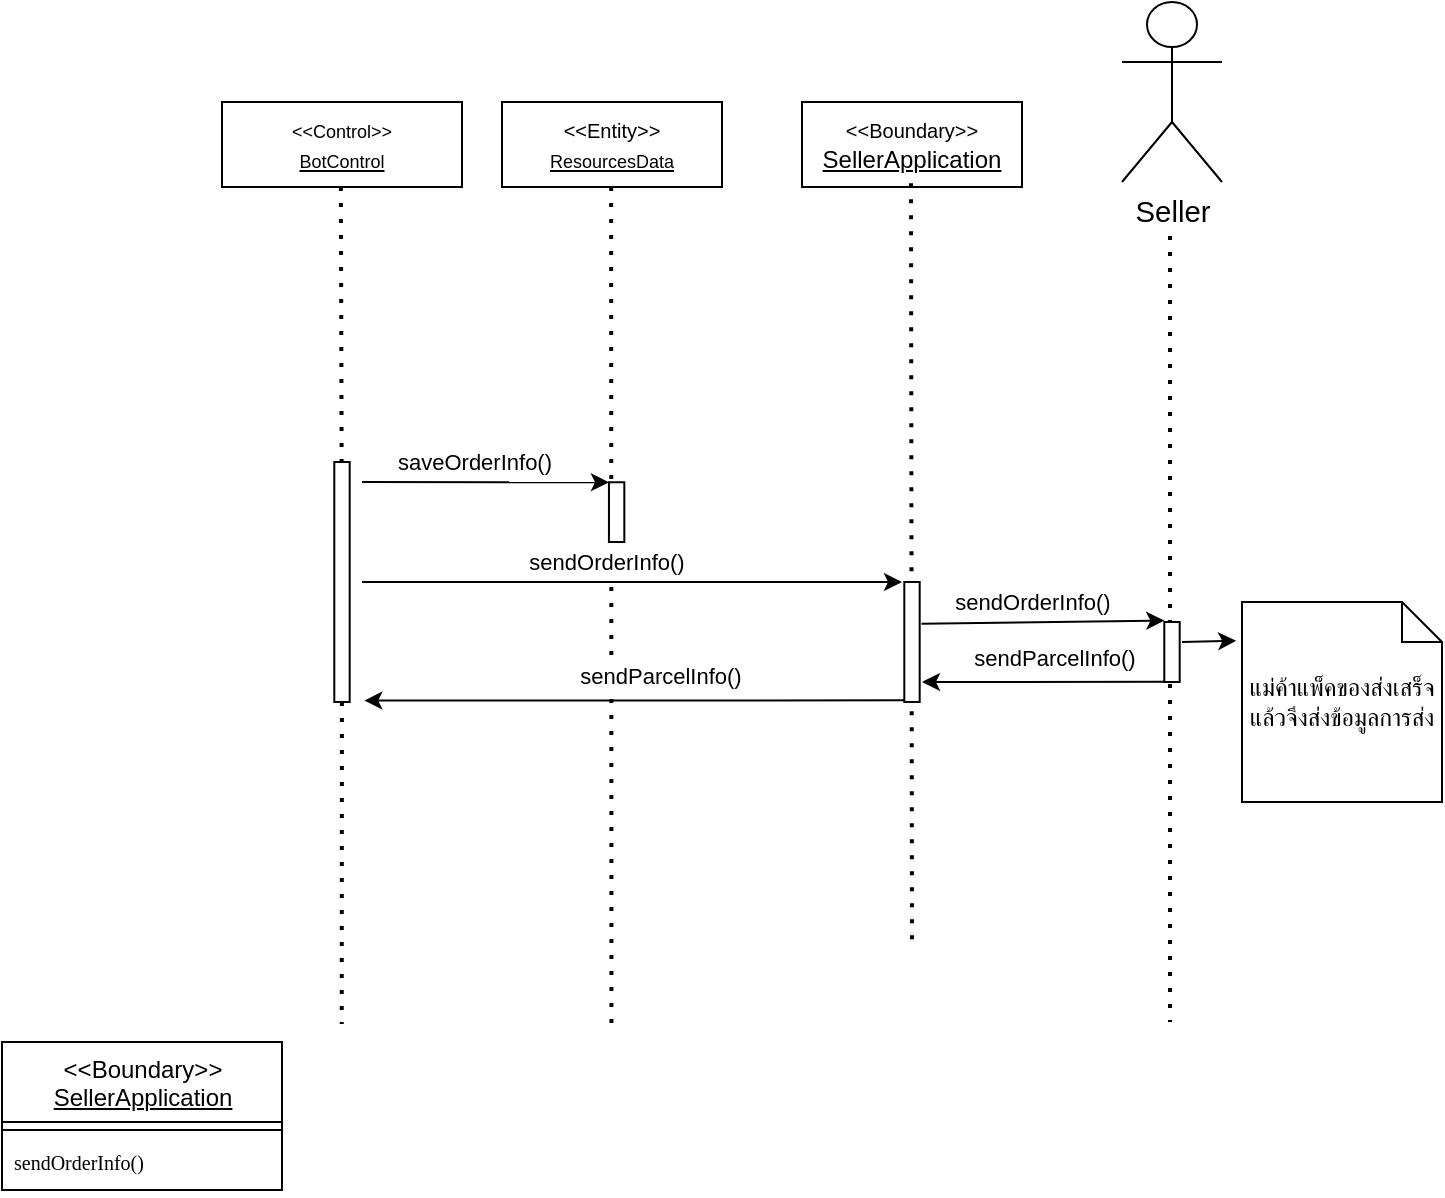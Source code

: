 <mxfile>
    <diagram id="d7DA9e-ZoQoR7S19mL9e" name="Page-1">
        <mxGraphModel dx="1069" dy="745" grid="1" gridSize="10" guides="1" tooltips="1" connect="1" arrows="1" fold="1" page="1" pageScale="1" pageWidth="850" pageHeight="1100" math="0" shadow="0">
            <root>
                <mxCell id="0"/>
                <mxCell id="1" parent="0"/>
                <mxCell id="R_9evqG5vvpmDH1AVUTq-14" value="" style="endArrow=none;dashed=1;html=1;dashPattern=1 3;strokeWidth=2;startArrow=none;" parent="1" edge="1" source="-LWux3kEELFX-C1XBdSF-1">
                    <mxGeometry width="50" height="50" relative="1" as="geometry">
                        <mxPoint x="259.44" y="122.5" as="sourcePoint"/>
                        <mxPoint x="259.86" y="541" as="targetPoint"/>
                        <Array as="points"/>
                    </mxGeometry>
                </mxCell>
                <mxCell id="dVsDmA-0jhlZZR-_lyLr-7" value="&lt;font style=&quot;font-size: 9px;&quot;&gt;&amp;lt;&amp;lt;Control&amp;gt;&amp;gt;&lt;br&gt;&lt;u&gt;BotControl&lt;/u&gt;&lt;br&gt;&lt;/font&gt;" style="rounded=0;whiteSpace=wrap;html=1;" parent="1" vertex="1">
                    <mxGeometry x="200" y="80" width="120" height="42.5" as="geometry"/>
                </mxCell>
                <mxCell id="dVsDmA-0jhlZZR-_lyLr-8" value="&lt;font style=&quot;&quot;&gt;&lt;font size=&quot;1&quot;&gt;&amp;lt;&amp;lt;Entity&amp;gt;&amp;gt;&lt;/font&gt;&lt;br&gt;&lt;span style=&quot;text-align: left;&quot;&gt;&lt;font style=&quot;font-size: 9px;&quot;&gt;&lt;u&gt;ResourcesData&lt;/u&gt;&lt;/font&gt;&lt;/span&gt;&lt;br&gt;&lt;/font&gt;" style="rounded=0;whiteSpace=wrap;html=1;" parent="1" vertex="1">
                    <mxGeometry x="340" y="80" width="110" height="42.5" as="geometry"/>
                </mxCell>
                <mxCell id="R_9evqG5vvpmDH1AVUTq-4" value="" style="endArrow=classic;html=1;fontSize=9;entryX=0;entryY=0;entryDx=0;entryDy=0;" parent="1" edge="1" target="R_9evqG5vvpmDH1AVUTq-20">
                    <mxGeometry width="50" height="50" relative="1" as="geometry">
                        <mxPoint x="270" y="270" as="sourcePoint"/>
                        <mxPoint x="475.272" y="270.04" as="targetPoint"/>
                    </mxGeometry>
                </mxCell>
                <mxCell id="BdFzPddjRFI9rzDZ6x4a-2" value="saveOrderInfo()" style="edgeLabel;html=1;align=center;verticalAlign=middle;resizable=0;points=[];" connectable="0" vertex="1" parent="R_9evqG5vvpmDH1AVUTq-4">
                    <mxGeometry x="-0.096" y="-1" relative="1" as="geometry">
                        <mxPoint y="-11" as="offset"/>
                    </mxGeometry>
                </mxCell>
                <mxCell id="R_9evqG5vvpmDH1AVUTq-16" value="" style="endArrow=none;dashed=1;html=1;dashPattern=1 3;strokeWidth=2;startArrow=none;" parent="1" edge="1">
                    <mxGeometry width="50" height="50" relative="1" as="geometry">
                        <mxPoint x="394.58" y="122.5" as="sourcePoint"/>
                        <mxPoint x="394.73" y="541.25" as="targetPoint"/>
                        <Array as="points"/>
                    </mxGeometry>
                </mxCell>
                <mxCell id="R_9evqG5vvpmDH1AVUTq-20" value="" style="rounded=0;whiteSpace=wrap;html=1;fontSize=9;" parent="1" vertex="1">
                    <mxGeometry x="393.47" y="270.13" width="7.69" height="29.87" as="geometry"/>
                </mxCell>
                <mxCell id="Rd5tSADxUsT_0GqaH_v_-2" value="&lt;span id=&quot;docs-internal-guid-612e1756-7fff-0070-7835-d096483c2eb9&quot;&gt;&lt;span style=&quot;font-size: 11pt; font-family: Arial; background-color: transparent; font-variant-numeric: normal; font-variant-east-asian: normal; vertical-align: baseline;&quot;&gt;Seller&lt;/span&gt;&lt;/span&gt;" style="shape=umlActor;verticalLabelPosition=bottom;verticalAlign=top;html=1;outlineConnect=0;" vertex="1" parent="1">
                    <mxGeometry x="650" y="30" width="50" height="90" as="geometry"/>
                </mxCell>
                <mxCell id="-LWux3kEELFX-C1XBdSF-2" value="" style="endArrow=none;dashed=1;html=1;dashPattern=1 3;strokeWidth=2;startArrow=none;" edge="1" parent="1" target="-LWux3kEELFX-C1XBdSF-1">
                    <mxGeometry width="50" height="50" relative="1" as="geometry">
                        <mxPoint x="259.44" y="122.5" as="sourcePoint"/>
                        <mxPoint x="259.86" y="541" as="targetPoint"/>
                        <Array as="points"/>
                    </mxGeometry>
                </mxCell>
                <mxCell id="-LWux3kEELFX-C1XBdSF-1" value="" style="rounded=0;whiteSpace=wrap;html=1;fontSize=9;" vertex="1" parent="1">
                    <mxGeometry x="256.15" y="260" width="7.69" height="120" as="geometry"/>
                </mxCell>
                <mxCell id="-LWux3kEELFX-C1XBdSF-6" value="" style="endArrow=classic;html=1;fontSize=9;" edge="1" parent="1">
                    <mxGeometry width="50" height="50" relative="1" as="geometry">
                        <mxPoint x="270" y="320" as="sourcePoint"/>
                        <mxPoint x="540" y="320" as="targetPoint"/>
                    </mxGeometry>
                </mxCell>
                <mxCell id="-LWux3kEELFX-C1XBdSF-7" value="sendOrderInfo()" style="edgeLabel;html=1;align=center;verticalAlign=middle;resizable=0;points=[];" connectable="0" vertex="1" parent="-LWux3kEELFX-C1XBdSF-6">
                    <mxGeometry x="-0.096" y="-1" relative="1" as="geometry">
                        <mxPoint y="-11" as="offset"/>
                    </mxGeometry>
                </mxCell>
                <mxCell id="-LWux3kEELFX-C1XBdSF-9" value="" style="endArrow=classic;html=1;fontSize=9;" edge="1" parent="1">
                    <mxGeometry width="50" height="50" relative="1" as="geometry">
                        <mxPoint x="541.15" y="379.17" as="sourcePoint"/>
                        <mxPoint x="271.15" y="379.3" as="targetPoint"/>
                    </mxGeometry>
                </mxCell>
                <mxCell id="-LWux3kEELFX-C1XBdSF-10" value="sendParcelInfo()" style="edgeLabel;html=1;align=center;verticalAlign=middle;resizable=0;points=[];" connectable="0" vertex="1" parent="-LWux3kEELFX-C1XBdSF-9">
                    <mxGeometry x="-0.096" y="-1" relative="1" as="geometry">
                        <mxPoint y="-11" as="offset"/>
                    </mxGeometry>
                </mxCell>
                <mxCell id="-LWux3kEELFX-C1XBdSF-12" value="แม่ค้าแพ็คของส่งเสร็จแล้วจึงส่งข้อมูลการส่ง" style="shape=note;size=20;whiteSpace=wrap;html=1;" vertex="1" parent="1">
                    <mxGeometry x="710" y="330" width="100" height="100" as="geometry"/>
                </mxCell>
                <mxCell id="-LWux3kEELFX-C1XBdSF-13" value="" style="endArrow=classic;html=1;fontSize=9;entryX=-0.029;entryY=0.194;entryDx=0;entryDy=0;entryPerimeter=0;" edge="1" parent="1" target="-LWux3kEELFX-C1XBdSF-12">
                    <mxGeometry width="50" height="50" relative="1" as="geometry">
                        <mxPoint x="680" y="350" as="sourcePoint"/>
                        <mxPoint x="681.16" y="330" as="targetPoint"/>
                    </mxGeometry>
                </mxCell>
                <mxCell id="yQWUHaEu1AzjATWj--xY-1" value="&lt;font style=&quot;&quot;&gt;&lt;font size=&quot;1&quot;&gt;&amp;lt;&amp;lt;Boundary&amp;gt;&amp;gt;&lt;br&gt;&lt;/font&gt;&lt;u&gt;SellerApplication&lt;/u&gt;&lt;br&gt;&lt;/font&gt;" style="rounded=0;whiteSpace=wrap;html=1;" vertex="1" parent="1">
                    <mxGeometry x="490" y="80" width="110" height="42.5" as="geometry"/>
                </mxCell>
                <mxCell id="yQWUHaEu1AzjATWj--xY-4" value="" style="endArrow=none;dashed=1;html=1;dashPattern=1 3;strokeWidth=2;startArrow=none;" edge="1" parent="1">
                    <mxGeometry width="50" height="50" relative="1" as="geometry">
                        <mxPoint x="544.5" y="120.63" as="sourcePoint"/>
                        <mxPoint x="545" y="500" as="targetPoint"/>
                        <Array as="points"/>
                    </mxGeometry>
                </mxCell>
                <mxCell id="yQWUHaEu1AzjATWj--xY-3" value="" style="rounded=0;whiteSpace=wrap;html=1;fontSize=9;" vertex="1" parent="1">
                    <mxGeometry x="541.15" y="320" width="7.69" height="60" as="geometry"/>
                </mxCell>
                <mxCell id="yQWUHaEu1AzjATWj--xY-8" value="" style="endArrow=classic;html=1;fontSize=9;exitX=1.119;exitY=0.347;exitDx=0;exitDy=0;exitPerimeter=0;" edge="1" parent="1" source="yQWUHaEu1AzjATWj--xY-3">
                    <mxGeometry width="50" height="50" relative="1" as="geometry">
                        <mxPoint x="560" y="339" as="sourcePoint"/>
                        <mxPoint x="671.16" y="339.31" as="targetPoint"/>
                    </mxGeometry>
                </mxCell>
                <mxCell id="yQWUHaEu1AzjATWj--xY-9" value="sendOrderInfo()" style="edgeLabel;html=1;align=center;verticalAlign=middle;resizable=0;points=[];" connectable="0" vertex="1" parent="yQWUHaEu1AzjATWj--xY-8">
                    <mxGeometry x="-0.096" y="-1" relative="1" as="geometry">
                        <mxPoint y="-11" as="offset"/>
                    </mxGeometry>
                </mxCell>
                <mxCell id="yQWUHaEu1AzjATWj--xY-10" value="" style="endArrow=classic;html=1;fontSize=9;" edge="1" parent="1">
                    <mxGeometry width="50" height="50" relative="1" as="geometry">
                        <mxPoint x="671.15" y="369.87" as="sourcePoint"/>
                        <mxPoint x="550" y="370" as="targetPoint"/>
                    </mxGeometry>
                </mxCell>
                <mxCell id="yQWUHaEu1AzjATWj--xY-11" value="sendParcelInfo()" style="edgeLabel;html=1;align=center;verticalAlign=middle;resizable=0;points=[];" connectable="0" vertex="1" parent="yQWUHaEu1AzjATWj--xY-10">
                    <mxGeometry x="-0.096" y="-1" relative="1" as="geometry">
                        <mxPoint y="-11" as="offset"/>
                    </mxGeometry>
                </mxCell>
                <mxCell id="TeZXx5AZZt2uYy-n6p1N-2" value="" style="endArrow=none;dashed=1;html=1;dashPattern=1 3;strokeWidth=2;startArrow=none;" edge="1" parent="1">
                    <mxGeometry width="50" height="50" relative="1" as="geometry">
                        <mxPoint x="674" y="147" as="sourcePoint"/>
                        <mxPoint x="674" y="540" as="targetPoint"/>
                        <Array as="points"/>
                    </mxGeometry>
                </mxCell>
                <mxCell id="TeZXx5AZZt2uYy-n6p1N-1" value="" style="rounded=0;whiteSpace=wrap;html=1;fontSize=9;" vertex="1" parent="1">
                    <mxGeometry x="671.15" y="340" width="7.69" height="30" as="geometry"/>
                </mxCell>
                <mxCell id="yegD90Zr2TMFrq19js-l-1" value="&lt;span style=&quot;font-family: Helvetica; font-size: 12px; font-style: normal; font-variant-ligatures: normal; font-variant-caps: normal; font-weight: 400; letter-spacing: normal; orphans: 2; text-align: center; text-indent: 0px; text-transform: none; widows: 2; word-spacing: 0px; -webkit-text-stroke-width: 0px; text-decoration-thickness: initial; text-decoration-style: initial; text-decoration-color: initial; float: none; display: inline !important;&quot;&gt;&amp;lt;&amp;lt;Boundary&amp;gt;&amp;gt;&lt;/span&gt;&lt;br style=&quot;border-color: rgb(0, 0, 0); font-family: Helvetica; font-size: 12px; font-style: normal; font-variant-ligatures: normal; font-variant-caps: normal; font-weight: 400; letter-spacing: normal; orphans: 2; text-align: center; text-indent: 0px; text-transform: none; widows: 2; word-spacing: 0px; -webkit-text-stroke-width: 0px; text-decoration-thickness: initial; text-decoration-style: initial; text-decoration-color: initial;&quot;&gt;&lt;u style=&quot;border-color: var(--border-color);&quot;&gt;SellerApplication&lt;/u&gt;" style="swimlane;fontStyle=0;align=center;verticalAlign=top;childLayout=stackLayout;horizontal=1;startSize=40;horizontalStack=0;resizeParent=1;resizeParentMax=0;resizeLast=0;collapsible=0;marginBottom=0;html=1;" vertex="1" parent="1">
                    <mxGeometry x="90" y="550" width="140" height="74" as="geometry"/>
                </mxCell>
                <mxCell id="yegD90Zr2TMFrq19js-l-2" value="" style="line;strokeWidth=1;fillColor=none;align=left;verticalAlign=middle;spacingTop=-1;spacingLeft=3;spacingRight=3;rotatable=0;labelPosition=right;points=[];portConstraint=eastwest;" vertex="1" parent="yegD90Zr2TMFrq19js-l-1">
                    <mxGeometry y="40" width="140" height="8" as="geometry"/>
                </mxCell>
                <mxCell id="yegD90Zr2TMFrq19js-l-3" value="sendOrderInfo()" style="text;strokeColor=none;fillColor=none;align=left;verticalAlign=top;spacingLeft=4;spacingRight=4;overflow=hidden;rotatable=0;points=[[0,0.5],[1,0.5]];portConstraint=eastwest;strokeWidth=0;fontFamily=Tahoma;fontSize=10;" vertex="1" parent="yegD90Zr2TMFrq19js-l-1">
                    <mxGeometry y="48" width="140" height="26" as="geometry"/>
                </mxCell>
            </root>
        </mxGraphModel>
    </diagram>
    <diagram id="bQvOhUf0G1NQ7vQhY-_J" name="Page-2">
        <mxGraphModel dx="855" dy="596" grid="1" gridSize="10" guides="1" tooltips="1" connect="1" arrows="1" fold="1" page="1" pageScale="1" pageWidth="850" pageHeight="1100" math="0" shadow="0">
            <root>
                <mxCell id="0"/>
                <mxCell id="1" parent="0"/>
                <mxCell id="rMg0WgasGkHIGYyxwaCQ-1" value="&lt;span id=&quot;docs-internal-guid-612e1756-7fff-0070-7835-d096483c2eb9&quot;&gt;&lt;span style=&quot;font-size: 11pt; font-family: Arial; background-color: transparent; font-variant-numeric: normal; font-variant-east-asian: normal; vertical-align: baseline;&quot;&gt;Seller&lt;/span&gt;&lt;/span&gt;" style="shape=umlActor;verticalLabelPosition=bottom;verticalAlign=top;html=1;outlineConnect=0;" parent="1" vertex="1">
                    <mxGeometry x="243" y="230" width="50" height="90" as="geometry"/>
                </mxCell>
                <mxCell id="rMg0WgasGkHIGYyxwaCQ-2" value="&lt;font style=&quot;font-size: 10px;&quot;&gt;SellerApplication&lt;/font&gt;" style="shape=umlBoundary;whiteSpace=wrap;html=1;" parent="1" vertex="1">
                    <mxGeometry x="521.5" y="235" width="100" height="80" as="geometry"/>
                </mxCell>
                <mxCell id="rMg0WgasGkHIGYyxwaCQ-3" value="&lt;font style=&quot;font-size: 11px;&quot;&gt;BotControl&lt;/font&gt;" style="ellipse;shape=umlControl;whiteSpace=wrap;html=1;" parent="1" vertex="1">
                    <mxGeometry x="533" y="470" width="77" height="90" as="geometry"/>
                </mxCell>
                <mxCell id="rMg0WgasGkHIGYyxwaCQ-4" value="&lt;span style=&quot;text-align: left;&quot;&gt;&lt;font style=&quot;font-size: 11px;&quot;&gt;ResourcesData&lt;/font&gt;&lt;/span&gt;" style="ellipse;shape=umlEntity;whiteSpace=wrap;html=1;" parent="1" vertex="1">
                    <mxGeometry x="233" y="480" width="80" height="80" as="geometry"/>
                </mxCell>
                <mxCell id="rMg0WgasGkHIGYyxwaCQ-6" value="" style="endArrow=none;html=1;fontSize=9;fontColor=#1C0000;entryX=-0.02;entryY=0.52;entryDx=0;entryDy=0;entryPerimeter=0;" parent="1" source="rMg0WgasGkHIGYyxwaCQ-1" target="rMg0WgasGkHIGYyxwaCQ-2" edge="1">
                    <mxGeometry width="50" height="50" relative="1" as="geometry">
                        <mxPoint x="290" y="280" as="sourcePoint"/>
                        <mxPoint x="523" y="280" as="targetPoint"/>
                    </mxGeometry>
                </mxCell>
                <mxCell id="aF-JuchOE-P9_dTqIW7H-2" value="&lt;div style=&quot;text-align: center;&quot;&gt;&lt;span style=&quot;background-color: initial;&quot;&gt;4. sendParcelInfo()&lt;/span&gt;&lt;/div&gt;&lt;div style=&quot;text-align: center;&quot;&gt;&lt;span style=&quot;background-color: initial;&quot;&gt;&lt;br&gt;&lt;/span&gt;&lt;/div&gt;" style="text;whiteSpace=wrap;html=1;" parent="1" vertex="1">
                    <mxGeometry x="360" y="290" width="110" height="40" as="geometry"/>
                </mxCell>
                <mxCell id="5VBoTyrUeDMuqECZzZnt-1" value="" style="endArrow=none;html=1;fontSize=9;fontColor=#1C0000;entryX=0.003;entryY=0.553;entryDx=0;entryDy=0;entryPerimeter=0;exitX=1;exitY=0.5;exitDx=0;exitDy=0;" parent="1" source="rMg0WgasGkHIGYyxwaCQ-4" target="rMg0WgasGkHIGYyxwaCQ-3" edge="1">
                    <mxGeometry width="50" height="50" relative="1" as="geometry">
                        <mxPoint x="320" y="520" as="sourcePoint"/>
                        <mxPoint x="529.5" y="520" as="targetPoint"/>
                    </mxGeometry>
                </mxCell>
                <mxCell id="5VBoTyrUeDMuqECZzZnt-2" value="" style="endArrow=none;html=1;fontSize=9;fontColor=#1C0000;entryX=0.518;entryY=1.017;entryDx=0;entryDy=0;entryPerimeter=0;" parent="1" source="rMg0WgasGkHIGYyxwaCQ-3" target="rMg0WgasGkHIGYyxwaCQ-2" edge="1">
                    <mxGeometry width="50" height="50" relative="1" as="geometry">
                        <mxPoint x="580" y="634.97" as="sourcePoint"/>
                        <mxPoint x="581" y="315.0" as="targetPoint"/>
                    </mxGeometry>
                </mxCell>
                <mxCell id="0kLGlTqzxg--p9vkYRGI-1" value="" style="endArrow=classic;html=1;fontSize=9;" parent="1" edge="1">
                    <mxGeometry width="50" height="50" relative="1" as="geometry">
                        <mxPoint x="520" y="555" as="sourcePoint"/>
                        <mxPoint x="320" y="555" as="targetPoint"/>
                    </mxGeometry>
                </mxCell>
                <mxCell id="0kLGlTqzxg--p9vkYRGI-4" value="1. saveOrderInfo()" style="text;whiteSpace=wrap;html=1;" parent="1" vertex="1">
                    <mxGeometry x="370" y="530" width="110" height="40" as="geometry"/>
                </mxCell>
                <mxCell id="rhIKlVIDST0Q4VdDXQ26-1" value="" style="endArrow=classic;html=1;fontSize=12;fontColor=#1C0000;" parent="1" edge="1">
                    <mxGeometry width="50" height="50" relative="1" as="geometry">
                        <mxPoint x="590" y="470" as="sourcePoint"/>
                        <mxPoint x="590" y="315" as="targetPoint"/>
                    </mxGeometry>
                </mxCell>
                <mxCell id="rhIKlVIDST0Q4VdDXQ26-2" value="2.sendOrderInfo()" style="text;whiteSpace=wrap;html=1;" parent="1" vertex="1">
                    <mxGeometry x="600" y="370" width="110" height="40" as="geometry"/>
                </mxCell>
                <mxCell id="rhIKlVIDST0Q4VdDXQ26-3" value="&lt;span style=&quot;color: rgb(0, 0, 0); font-family: Helvetica; font-size: 12px; font-style: normal; font-variant-ligatures: normal; font-variant-caps: normal; font-weight: 400; letter-spacing: normal; orphans: 2; text-align: left; text-indent: 0px; text-transform: none; widows: 2; word-spacing: 0px; -webkit-text-stroke-width: 0px; background-color: rgb(251, 251, 251); text-decoration-thickness: initial; text-decoration-style: initial; text-decoration-color: initial; float: none; display: inline !important;&quot;&gt;3.sendOrderInfo()&lt;/span&gt;" style="text;whiteSpace=wrap;html=1;fontSize=11;" parent="1" vertex="1">
                    <mxGeometry x="365" y="228" width="120" height="40" as="geometry"/>
                </mxCell>
                <mxCell id="rhIKlVIDST0Q4VdDXQ26-4" value="" style="endArrow=classic;html=1;fontSize=9;" parent="1" edge="1">
                    <mxGeometry width="50" height="50" relative="1" as="geometry">
                        <mxPoint x="513" y="260" as="sourcePoint"/>
                        <mxPoint x="313" y="260" as="targetPoint"/>
                    </mxGeometry>
                </mxCell>
                <mxCell id="rhIKlVIDST0Q4VdDXQ26-5" value="" style="endArrow=classic;html=1;fontSize=9;" parent="1" edge="1">
                    <mxGeometry width="50" height="50" relative="1" as="geometry">
                        <mxPoint x="313" y="315" as="sourcePoint"/>
                        <mxPoint x="513" y="315" as="targetPoint"/>
                    </mxGeometry>
                </mxCell>
                <mxCell id="w31f552Q4hGmnia6JQOL-1" value="" style="endArrow=classic;html=1;fontSize=9;" edge="1" parent="1">
                    <mxGeometry width="50" height="50" relative="1" as="geometry">
                        <mxPoint x="560" y="320" as="sourcePoint"/>
                        <mxPoint x="560" y="460" as="targetPoint"/>
                    </mxGeometry>
                </mxCell>
                <mxCell id="w31f552Q4hGmnia6JQOL-2" value="&lt;div style=&quot;text-align: center;&quot;&gt;&lt;span style=&quot;background-color: initial;&quot;&gt;5. sendParcelInfo()&lt;/span&gt;&lt;/div&gt;&lt;div style=&quot;text-align: center;&quot;&gt;&lt;span style=&quot;background-color: initial;&quot;&gt;&lt;br&gt;&lt;/span&gt;&lt;/div&gt;" style="text;whiteSpace=wrap;html=1;" vertex="1" parent="1">
                    <mxGeometry x="440" y="380" width="110" height="40" as="geometry"/>
                </mxCell>
            </root>
        </mxGraphModel>
    </diagram>
</mxfile>